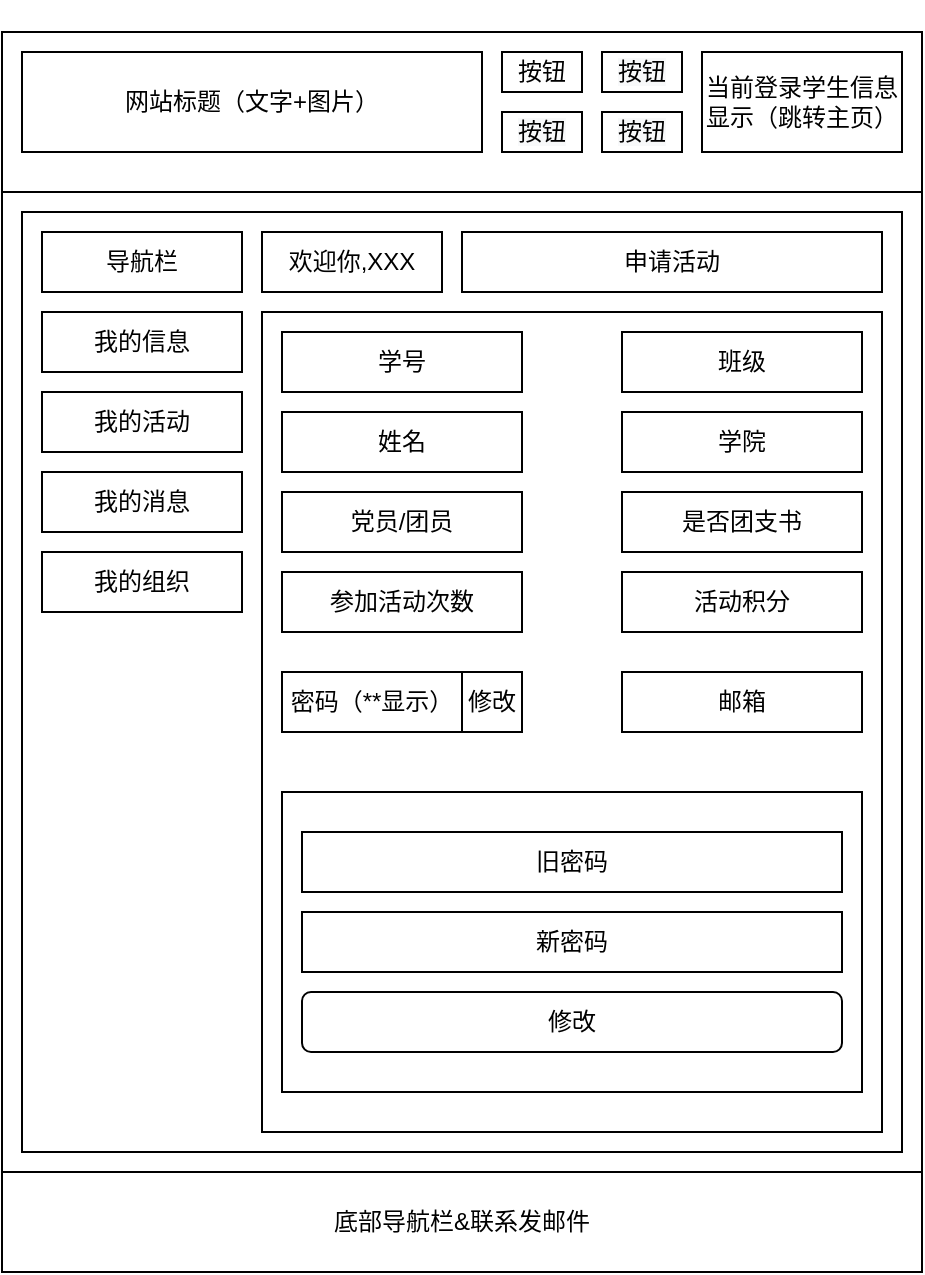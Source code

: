 <mxfile version="13.5.1" type="device"><diagram id="lIO5LTM7eZPaQRJZY7qq" name="Page-1"><mxGraphModel dx="1264" dy="601" grid="1" gridSize="10" guides="1" tooltips="1" connect="1" arrows="1" fold="1" page="1" pageScale="1" pageWidth="827" pageHeight="1169" math="0" shadow="0"><root><mxCell id="0"/><mxCell id="1" parent="0"/><mxCell id="_pJhmvkSa_Gs6LftZB0_-2" value="" style="rounded=0;whiteSpace=wrap;html=1;" parent="1" vertex="1"><mxGeometry x="180" y="30" width="460" height="620" as="geometry"/></mxCell><mxCell id="n9VIl0Bt8xTa1ZwPOJq0-23" value="底部导航栏&amp;amp;联系发邮件" style="rounded=0;whiteSpace=wrap;html=1;" parent="1" vertex="1"><mxGeometry x="180" y="600" width="460" height="50" as="geometry"/></mxCell><mxCell id="ms1DL1cAqzHiM8Jy2DLP-1" value="" style="rounded=0;whiteSpace=wrap;html=1;" parent="1" vertex="1"><mxGeometry x="180" y="30" width="460" height="80" as="geometry"/></mxCell><mxCell id="_pJhmvkSa_Gs6LftZB0_-3" value="网站标题（文字+图片）" style="rounded=0;whiteSpace=wrap;html=1;" parent="1" vertex="1"><mxGeometry x="190" y="40" width="230" height="50" as="geometry"/></mxCell><mxCell id="_pJhmvkSa_Gs6LftZB0_-6" value="当前登录学生信息显示（跳转主页）" style="rounded=0;whiteSpace=wrap;html=1;" parent="1" vertex="1"><mxGeometry x="530" y="40" width="100" height="50" as="geometry"/></mxCell><mxCell id="_pJhmvkSa_Gs6LftZB0_-17" value="按钮" style="rounded=0;whiteSpace=wrap;html=1;" parent="1" vertex="1"><mxGeometry x="430" y="40" width="40" height="20" as="geometry"/></mxCell><mxCell id="_pJhmvkSa_Gs6LftZB0_-18" value="&#10;&#10;&lt;span style=&quot;color: rgb(0, 0, 0); font-family: helvetica; font-size: 12px; font-style: normal; font-weight: 400; letter-spacing: normal; text-align: center; text-indent: 0px; text-transform: none; word-spacing: 0px; background-color: rgb(248, 249, 250); display: inline; float: none;&quot;&gt;按钮&lt;/span&gt;&#10;&#10;" style="rounded=0;whiteSpace=wrap;html=1;" parent="1" vertex="1"><mxGeometry x="480" y="40" width="40" height="20" as="geometry"/></mxCell><mxCell id="_pJhmvkSa_Gs6LftZB0_-19" value="&#10;&#10;&lt;span style=&quot;color: rgb(0, 0, 0); font-family: helvetica; font-size: 12px; font-style: normal; font-weight: 400; letter-spacing: normal; text-align: center; text-indent: 0px; text-transform: none; word-spacing: 0px; background-color: rgb(248, 249, 250); display: inline; float: none;&quot;&gt;按钮&lt;/span&gt;&#10;&#10;" style="rounded=0;whiteSpace=wrap;html=1;" parent="1" vertex="1"><mxGeometry x="430" y="70" width="40" height="20" as="geometry"/></mxCell><mxCell id="_pJhmvkSa_Gs6LftZB0_-20" value="&#10;&#10;&lt;span style=&quot;color: rgb(0, 0, 0); font-family: helvetica; font-size: 12px; font-style: normal; font-weight: 400; letter-spacing: normal; text-align: center; text-indent: 0px; text-transform: none; word-spacing: 0px; background-color: rgb(248, 249, 250); display: inline; float: none;&quot;&gt;按钮&lt;/span&gt;&#10;&#10;" style="rounded=0;whiteSpace=wrap;html=1;" parent="1" vertex="1"><mxGeometry x="480" y="70" width="40" height="20" as="geometry"/></mxCell><mxCell id="XomM6D00v7QlfE5brnaY-1" value="" style="rounded=0;whiteSpace=wrap;html=1;" parent="1" vertex="1"><mxGeometry x="190" y="120" width="440" height="470" as="geometry"/></mxCell><mxCell id="n_mjgkeBXvZYisji6T3Q-2" value="我的信息" style="rounded=0;whiteSpace=wrap;html=1;" parent="1" vertex="1"><mxGeometry x="200" y="170" width="100" height="30" as="geometry"/></mxCell><mxCell id="n_mjgkeBXvZYisji6T3Q-7" value="我的活动" style="rounded=0;whiteSpace=wrap;html=1;" parent="1" vertex="1"><mxGeometry x="200" y="210" width="100" height="30" as="geometry"/></mxCell><mxCell id="n_mjgkeBXvZYisji6T3Q-8" value="我的消息" style="rounded=0;whiteSpace=wrap;html=1;" parent="1" vertex="1"><mxGeometry x="200" y="250" width="100" height="30" as="geometry"/></mxCell><mxCell id="n_mjgkeBXvZYisji6T3Q-9" value="我的组织" style="rounded=0;whiteSpace=wrap;html=1;" parent="1" vertex="1"><mxGeometry x="200" y="290" width="100" height="30" as="geometry"/></mxCell><mxCell id="n_mjgkeBXvZYisji6T3Q-12" value="" style="rounded=0;whiteSpace=wrap;html=1;" parent="1" vertex="1"><mxGeometry x="310" y="170" width="310" height="410" as="geometry"/></mxCell><mxCell id="n_mjgkeBXvZYisji6T3Q-13" value="导航栏" style="rounded=0;whiteSpace=wrap;html=1;" parent="1" vertex="1"><mxGeometry x="200" y="130" width="100" height="30" as="geometry"/></mxCell><mxCell id="n_mjgkeBXvZYisji6T3Q-16" value="学号" style="rounded=0;whiteSpace=wrap;html=1;" parent="1" vertex="1"><mxGeometry x="320" y="180" width="120" height="30" as="geometry"/></mxCell><mxCell id="n_mjgkeBXvZYisji6T3Q-17" value="姓名" style="rounded=0;whiteSpace=wrap;html=1;" parent="1" vertex="1"><mxGeometry x="320" y="220" width="120" height="30" as="geometry"/></mxCell><mxCell id="n_mjgkeBXvZYisji6T3Q-18" value="班级" style="rounded=0;whiteSpace=wrap;html=1;" parent="1" vertex="1"><mxGeometry x="490" y="180" width="120" height="30" as="geometry"/></mxCell><mxCell id="n_mjgkeBXvZYisji6T3Q-19" value="学院" style="rounded=0;whiteSpace=wrap;html=1;" parent="1" vertex="1"><mxGeometry x="490" y="220" width="120" height="30" as="geometry"/></mxCell><mxCell id="n_mjgkeBXvZYisji6T3Q-20" value="党员/团员" style="rounded=0;whiteSpace=wrap;html=1;" parent="1" vertex="1"><mxGeometry x="320" y="260" width="120" height="30" as="geometry"/></mxCell><mxCell id="n_mjgkeBXvZYisji6T3Q-22" value="邮箱" style="rounded=0;whiteSpace=wrap;html=1;" parent="1" vertex="1"><mxGeometry x="490" y="350" width="120" height="30" as="geometry"/></mxCell><mxCell id="n_mjgkeBXvZYisji6T3Q-24" value="密码（**显示）" style="rounded=0;whiteSpace=wrap;html=1;" parent="1" vertex="1"><mxGeometry x="320" y="350" width="90" height="30" as="geometry"/></mxCell><mxCell id="n_mjgkeBXvZYisji6T3Q-32" value="修改" style="rounded=0;whiteSpace=wrap;html=1;" parent="1" vertex="1"><mxGeometry x="410" y="350" width="30" height="30" as="geometry"/></mxCell><mxCell id="DR2o78iKcv5b4IvPckjV-1" value="活动积分" style="rounded=0;whiteSpace=wrap;html=1;" parent="1" vertex="1"><mxGeometry x="490" y="300" width="120" height="30" as="geometry"/></mxCell><mxCell id="DR2o78iKcv5b4IvPckjV-2" value="参加活动次数" style="rounded=0;whiteSpace=wrap;html=1;" parent="1" vertex="1"><mxGeometry x="320" y="300" width="120" height="30" as="geometry"/></mxCell><mxCell id="FZiPDKI3XahWGpY2aHx--1" value="申请活动" style="rounded=0;whiteSpace=wrap;html=1;" parent="1" vertex="1"><mxGeometry x="410" y="130" width="210" height="30" as="geometry"/></mxCell><mxCell id="FZiPDKI3XahWGpY2aHx--2" value="欢迎你,XXX" style="rounded=0;whiteSpace=wrap;html=1;" parent="1" vertex="1"><mxGeometry x="310" y="130" width="90" height="30" as="geometry"/></mxCell><mxCell id="8ruAHuUgRd3yduqjfP5g-1" value="是否团支书" style="rounded=0;whiteSpace=wrap;html=1;" parent="1" vertex="1"><mxGeometry x="490" y="260" width="120" height="30" as="geometry"/></mxCell><mxCell id="8ruAHuUgRd3yduqjfP5g-2" value="" style="rounded=0;whiteSpace=wrap;html=1;" parent="1" vertex="1"><mxGeometry x="320" y="410" width="290" height="150" as="geometry"/></mxCell><mxCell id="n_mjgkeBXvZYisji6T3Q-34" value="新密码" style="rounded=0;whiteSpace=wrap;html=1;" parent="1" vertex="1"><mxGeometry x="330" y="470" width="270" height="30" as="geometry"/></mxCell><mxCell id="8ruAHuUgRd3yduqjfP5g-5" value="旧密码" style="rounded=0;whiteSpace=wrap;html=1;" parent="1" vertex="1"><mxGeometry x="330" y="430" width="270" height="30" as="geometry"/></mxCell><mxCell id="8ruAHuUgRd3yduqjfP5g-6" value="修改" style="rounded=1;whiteSpace=wrap;html=1;" parent="1" vertex="1"><mxGeometry x="330" y="510" width="270" height="30" as="geometry"/></mxCell></root></mxGraphModel></diagram></mxfile>